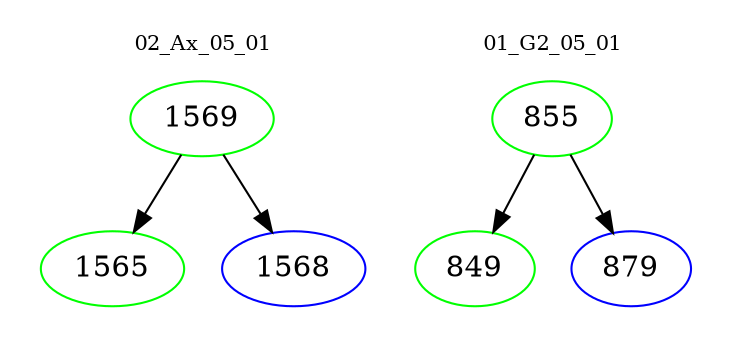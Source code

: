 digraph{
subgraph cluster_0 {
color = white
label = "02_Ax_05_01";
fontsize=10;
T0_1569 [label="1569", color="green"]
T0_1569 -> T0_1565 [color="black"]
T0_1565 [label="1565", color="green"]
T0_1569 -> T0_1568 [color="black"]
T0_1568 [label="1568", color="blue"]
}
subgraph cluster_1 {
color = white
label = "01_G2_05_01";
fontsize=10;
T1_855 [label="855", color="green"]
T1_855 -> T1_849 [color="black"]
T1_849 [label="849", color="green"]
T1_855 -> T1_879 [color="black"]
T1_879 [label="879", color="blue"]
}
}
